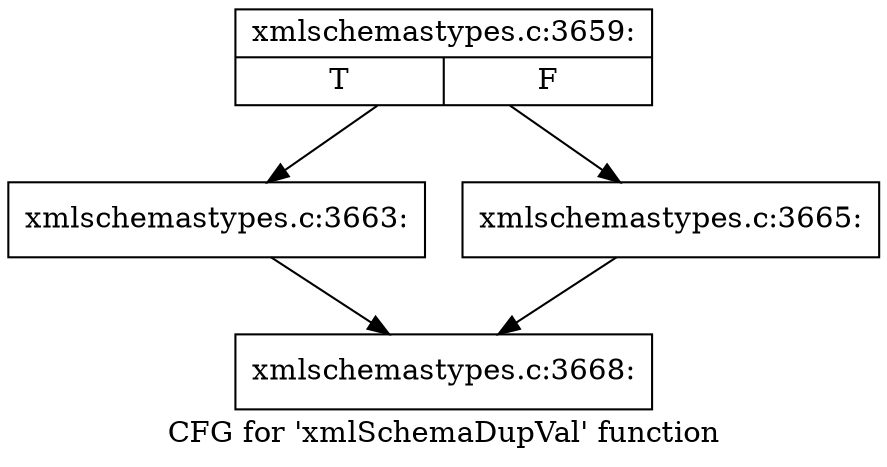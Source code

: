 digraph "CFG for 'xmlSchemaDupVal' function" {
	label="CFG for 'xmlSchemaDupVal' function";

	Node0x5931ea0 [shape=record,label="{xmlschemastypes.c:3659:|{<s0>T|<s1>F}}"];
	Node0x5931ea0 -> Node0x5932a40;
	Node0x5931ea0 -> Node0x5932a90;
	Node0x5932a40 [shape=record,label="{xmlschemastypes.c:3663:}"];
	Node0x5932a40 -> Node0x5932890;
	Node0x5932a90 [shape=record,label="{xmlschemastypes.c:3665:}"];
	Node0x5932a90 -> Node0x5932890;
	Node0x5932890 [shape=record,label="{xmlschemastypes.c:3668:}"];
}
